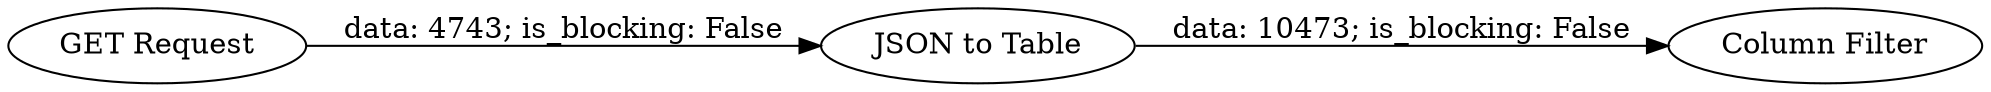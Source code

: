 digraph {
	"-4669683533742289659_4" [label="Column Filter"]
	"-4669683533742289659_2" [label="JSON to Table"]
	"-4669683533742289659_3" [label="GET Request"]
	"-4669683533742289659_2" -> "-4669683533742289659_4" [label="data: 10473; is_blocking: False"]
	"-4669683533742289659_3" -> "-4669683533742289659_2" [label="data: 4743; is_blocking: False"]
	rankdir=LR
}
